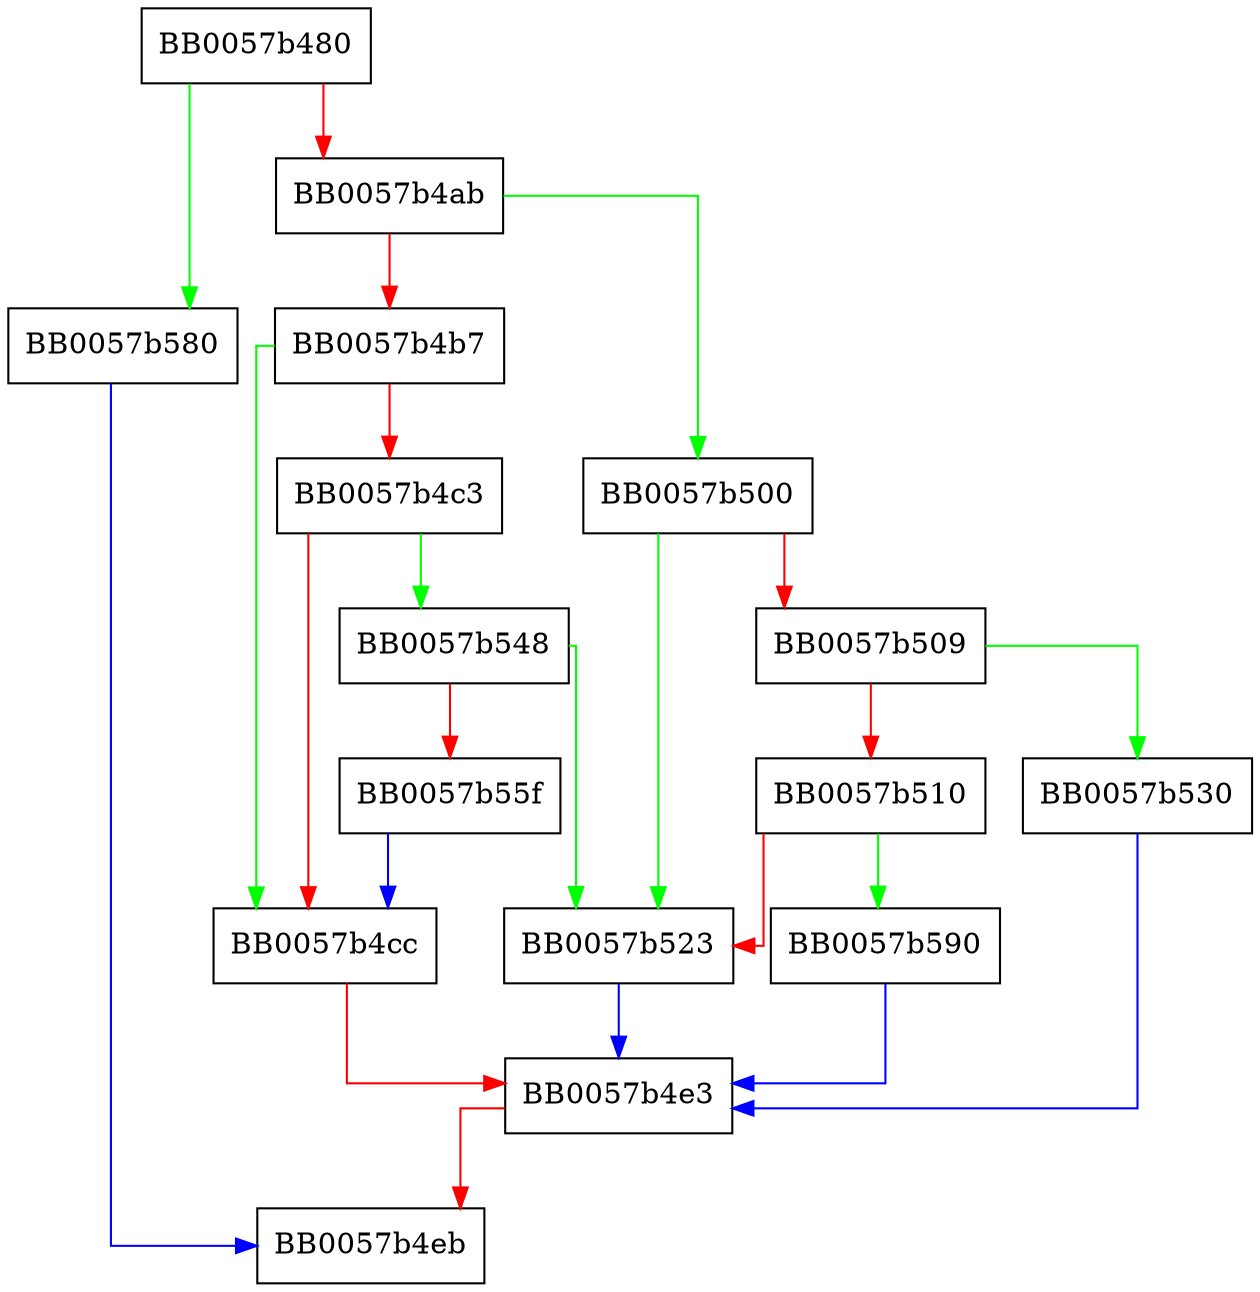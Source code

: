digraph ossl_dh_check_priv_key {
  node [shape="box"];
  graph [splines=ortho];
  BB0057b480 -> BB0057b580 [color="green"];
  BB0057b480 -> BB0057b4ab [color="red"];
  BB0057b4ab -> BB0057b500 [color="green"];
  BB0057b4ab -> BB0057b4b7 [color="red"];
  BB0057b4b7 -> BB0057b4cc [color="green"];
  BB0057b4b7 -> BB0057b4c3 [color="red"];
  BB0057b4c3 -> BB0057b548 [color="green"];
  BB0057b4c3 -> BB0057b4cc [color="red"];
  BB0057b4cc -> BB0057b4e3 [color="red"];
  BB0057b4e3 -> BB0057b4eb [color="red"];
  BB0057b500 -> BB0057b523 [color="green"];
  BB0057b500 -> BB0057b509 [color="red"];
  BB0057b509 -> BB0057b530 [color="green"];
  BB0057b509 -> BB0057b510 [color="red"];
  BB0057b510 -> BB0057b590 [color="green"];
  BB0057b510 -> BB0057b523 [color="red"];
  BB0057b523 -> BB0057b4e3 [color="blue"];
  BB0057b530 -> BB0057b4e3 [color="blue"];
  BB0057b548 -> BB0057b523 [color="green"];
  BB0057b548 -> BB0057b55f [color="red"];
  BB0057b55f -> BB0057b4cc [color="blue"];
  BB0057b580 -> BB0057b4eb [color="blue"];
  BB0057b590 -> BB0057b4e3 [color="blue"];
}